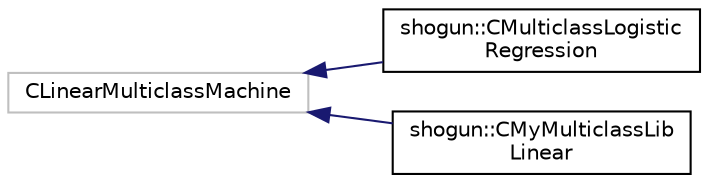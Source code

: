 digraph "Graphical Class Hierarchy"
{
 // LATEX_PDF_SIZE
  edge [fontname="Helvetica",fontsize="10",labelfontname="Helvetica",labelfontsize="10"];
  node [fontname="Helvetica",fontsize="10",shape=record];
  rankdir="LR";
  Node239 [label="CLinearMulticlassMachine",height=0.2,width=0.4,color="grey75", fillcolor="white", style="filled",tooltip=" "];
  Node239 -> Node0 [dir="back",color="midnightblue",fontsize="10",style="solid",fontname="Helvetica"];
  Node0 [label="shogun::CMulticlassLogistic\lRegression",height=0.2,width=0.4,color="black", fillcolor="white", style="filled",URL="$db/d4e/classshogun_1_1CMulticlassLogisticRegression.html",tooltip="multiclass logistic regression"];
  Node239 -> Node241 [dir="back",color="midnightblue",fontsize="10",style="solid",fontname="Helvetica"];
  Node241 [label="shogun::CMyMulticlassLib\lLinear",height=0.2,width=0.4,color="black", fillcolor="white", style="filled",URL="$df/d62/classshogun_1_1CMyMulticlassLibLinear.html",tooltip="multiclass LibLinear wrapper. Uses Crammer-Singer formulation and gradient descent optimization algor..."];
}
